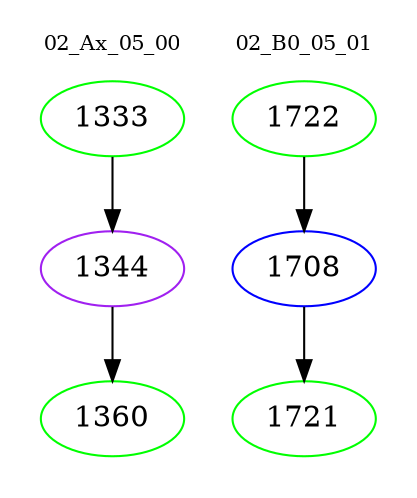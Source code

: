 digraph{
subgraph cluster_0 {
color = white
label = "02_Ax_05_00";
fontsize=10;
T0_1333 [label="1333", color="green"]
T0_1333 -> T0_1344 [color="black"]
T0_1344 [label="1344", color="purple"]
T0_1344 -> T0_1360 [color="black"]
T0_1360 [label="1360", color="green"]
}
subgraph cluster_1 {
color = white
label = "02_B0_05_01";
fontsize=10;
T1_1722 [label="1722", color="green"]
T1_1722 -> T1_1708 [color="black"]
T1_1708 [label="1708", color="blue"]
T1_1708 -> T1_1721 [color="black"]
T1_1721 [label="1721", color="green"]
}
}
